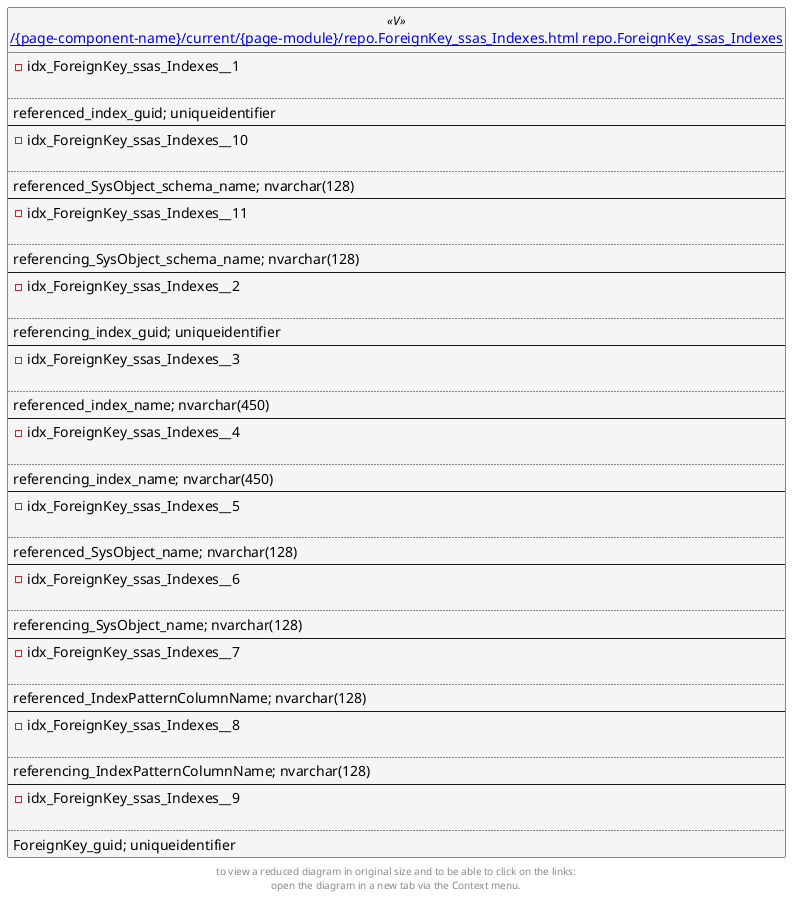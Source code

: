 @startuml
left to right direction
'top to bottom direction
hide circle
'avoide "." issues:
set namespaceSeparator none


skinparam class {
  BackgroundColor White
  BackgroundColor<<FN>> Yellow
  BackgroundColor<<FS>> Yellow
  BackgroundColor<<FT>> LightGray
  BackgroundColor<<IF>> Yellow
  BackgroundColor<<IS>> Yellow
  BackgroundColor<<P>> Aqua
  BackgroundColor<<PC>> Aqua
  BackgroundColor<<SN>> Yellow
  BackgroundColor<<SO>> SlateBlue
  BackgroundColor<<TF>> LightGray
  BackgroundColor<<TR>> Tomato
  BackgroundColor<<U>> White
  BackgroundColor<<V>> WhiteSmoke
  BackgroundColor<<X>> Aqua
}


entity "[[{site-url}/{page-component-name}/current/{page-module}/repo.ForeignKey_ssas_Indexes.html repo.ForeignKey_ssas_Indexes]]" as repo.ForeignKey_ssas_Indexes << V >> {
- idx_ForeignKey_ssas_Indexes__1

..
referenced_index_guid; uniqueidentifier
--
- idx_ForeignKey_ssas_Indexes__10

..
referenced_SysObject_schema_name; nvarchar(128)
--
- idx_ForeignKey_ssas_Indexes__11

..
referencing_SysObject_schema_name; nvarchar(128)
--
- idx_ForeignKey_ssas_Indexes__2

..
referencing_index_guid; uniqueidentifier
--
- idx_ForeignKey_ssas_Indexes__3

..
referenced_index_name; nvarchar(450)
--
- idx_ForeignKey_ssas_Indexes__4

..
referencing_index_name; nvarchar(450)
--
- idx_ForeignKey_ssas_Indexes__5

..
referenced_SysObject_name; nvarchar(128)
--
- idx_ForeignKey_ssas_Indexes__6

..
referencing_SysObject_name; nvarchar(128)
--
- idx_ForeignKey_ssas_Indexes__7

..
referenced_IndexPatternColumnName; nvarchar(128)
--
- idx_ForeignKey_ssas_Indexes__8

..
referencing_IndexPatternColumnName; nvarchar(128)
--
- idx_ForeignKey_ssas_Indexes__9

..
ForeignKey_guid; uniqueidentifier
}


footer
to view a reduced diagram in original size and to be able to click on the links:
open the diagram in a new tab via the Context menu.
end footer

@enduml


